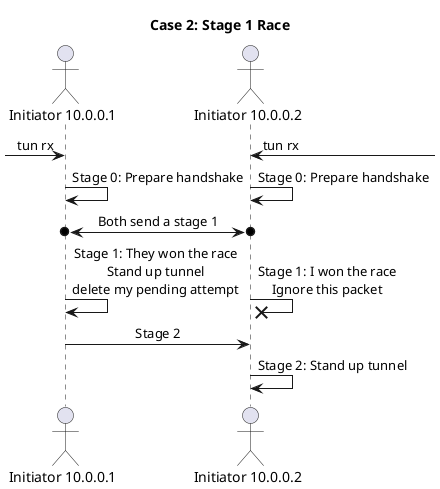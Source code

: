 @startuml
title Case 2: Stage 1 Race

!pragma teoz true
skinparam sequenceMessageAlign center

actor "Initiator 10.0.0.1" as i1
actor "Initiator 10.0.0.2" as i2

-> i1: tun rx
& i2 <- : tun rx
i1 -> i1: Stage 0: Prepare handshake
& i2 -> i2: Stage 0: Prepare handshake

i1 o<->o i2: Both send a stage 1

i1 -> i1: Stage 1: They won the race\nStand up tunnel\ndelete my pending attempt
& i2 ->x i2: Stage 1: I won the race\nIgnore this packet

i1 -> i2: Stage 2
i2 -> i2: Stage 2: Stand up tunnel
@enduml